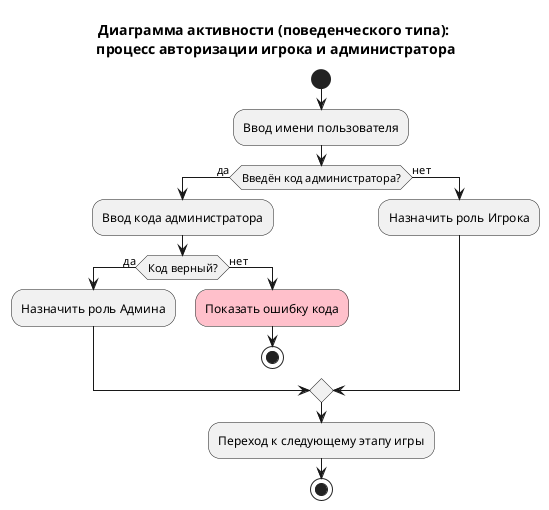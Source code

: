 @startuml activity_behavioral_auth_player_admin
title Диаграмма активности (поведенческого типа):\n процесс авторизации игрока и администратора

start

:Ввод имени пользователя;

if (Введён код администратора?) then (да)
  :Ввод кода администратора;
  if (Код верный?) then (да)
    :Назначить роль Админа;
  else (нет)
    #pink:Показать ошибку кода;
    stop
  endif
else (нет)
  :Назначить роль Игрока;
endif

:Переход к следующему этапу игры;

stop
@enduml
